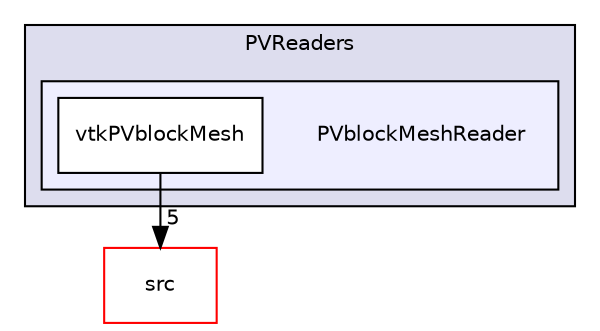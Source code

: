digraph "applications/utilities/postProcessing/graphics/PVReaders/PVblockMeshReader" {
  bgcolor=transparent;
  compound=true
  node [ fontsize="10", fontname="Helvetica"];
  edge [ labelfontsize="10", labelfontname="Helvetica"];
  subgraph clusterdir_886c4169983dfa1169e2a3bbfb2e06f0 {
    graph [ bgcolor="#ddddee", pencolor="black", label="PVReaders" fontname="Helvetica", fontsize="10", URL="dir_886c4169983dfa1169e2a3bbfb2e06f0.html"]
  subgraph clusterdir_cec12368d584e27770184a3ccefb4e95 {
    graph [ bgcolor="#eeeeff", pencolor="black", label="" URL="dir_cec12368d584e27770184a3ccefb4e95.html"];
    dir_cec12368d584e27770184a3ccefb4e95 [shape=plaintext label="PVblockMeshReader"];
    dir_4085140faa1fba6a9918509e4032adb2 [shape=box label="vtkPVblockMesh" color="black" fillcolor="white" style="filled" URL="dir_4085140faa1fba6a9918509e4032adb2.html"];
  }
  }
  dir_68267d1309a1af8e8297ef4c3efbcdba [shape=box label="src" color="red" URL="dir_68267d1309a1af8e8297ef4c3efbcdba.html"];
  dir_4085140faa1fba6a9918509e4032adb2->dir_68267d1309a1af8e8297ef4c3efbcdba [headlabel="5", labeldistance=1.5 headhref="dir_000638_000736.html"];
}
